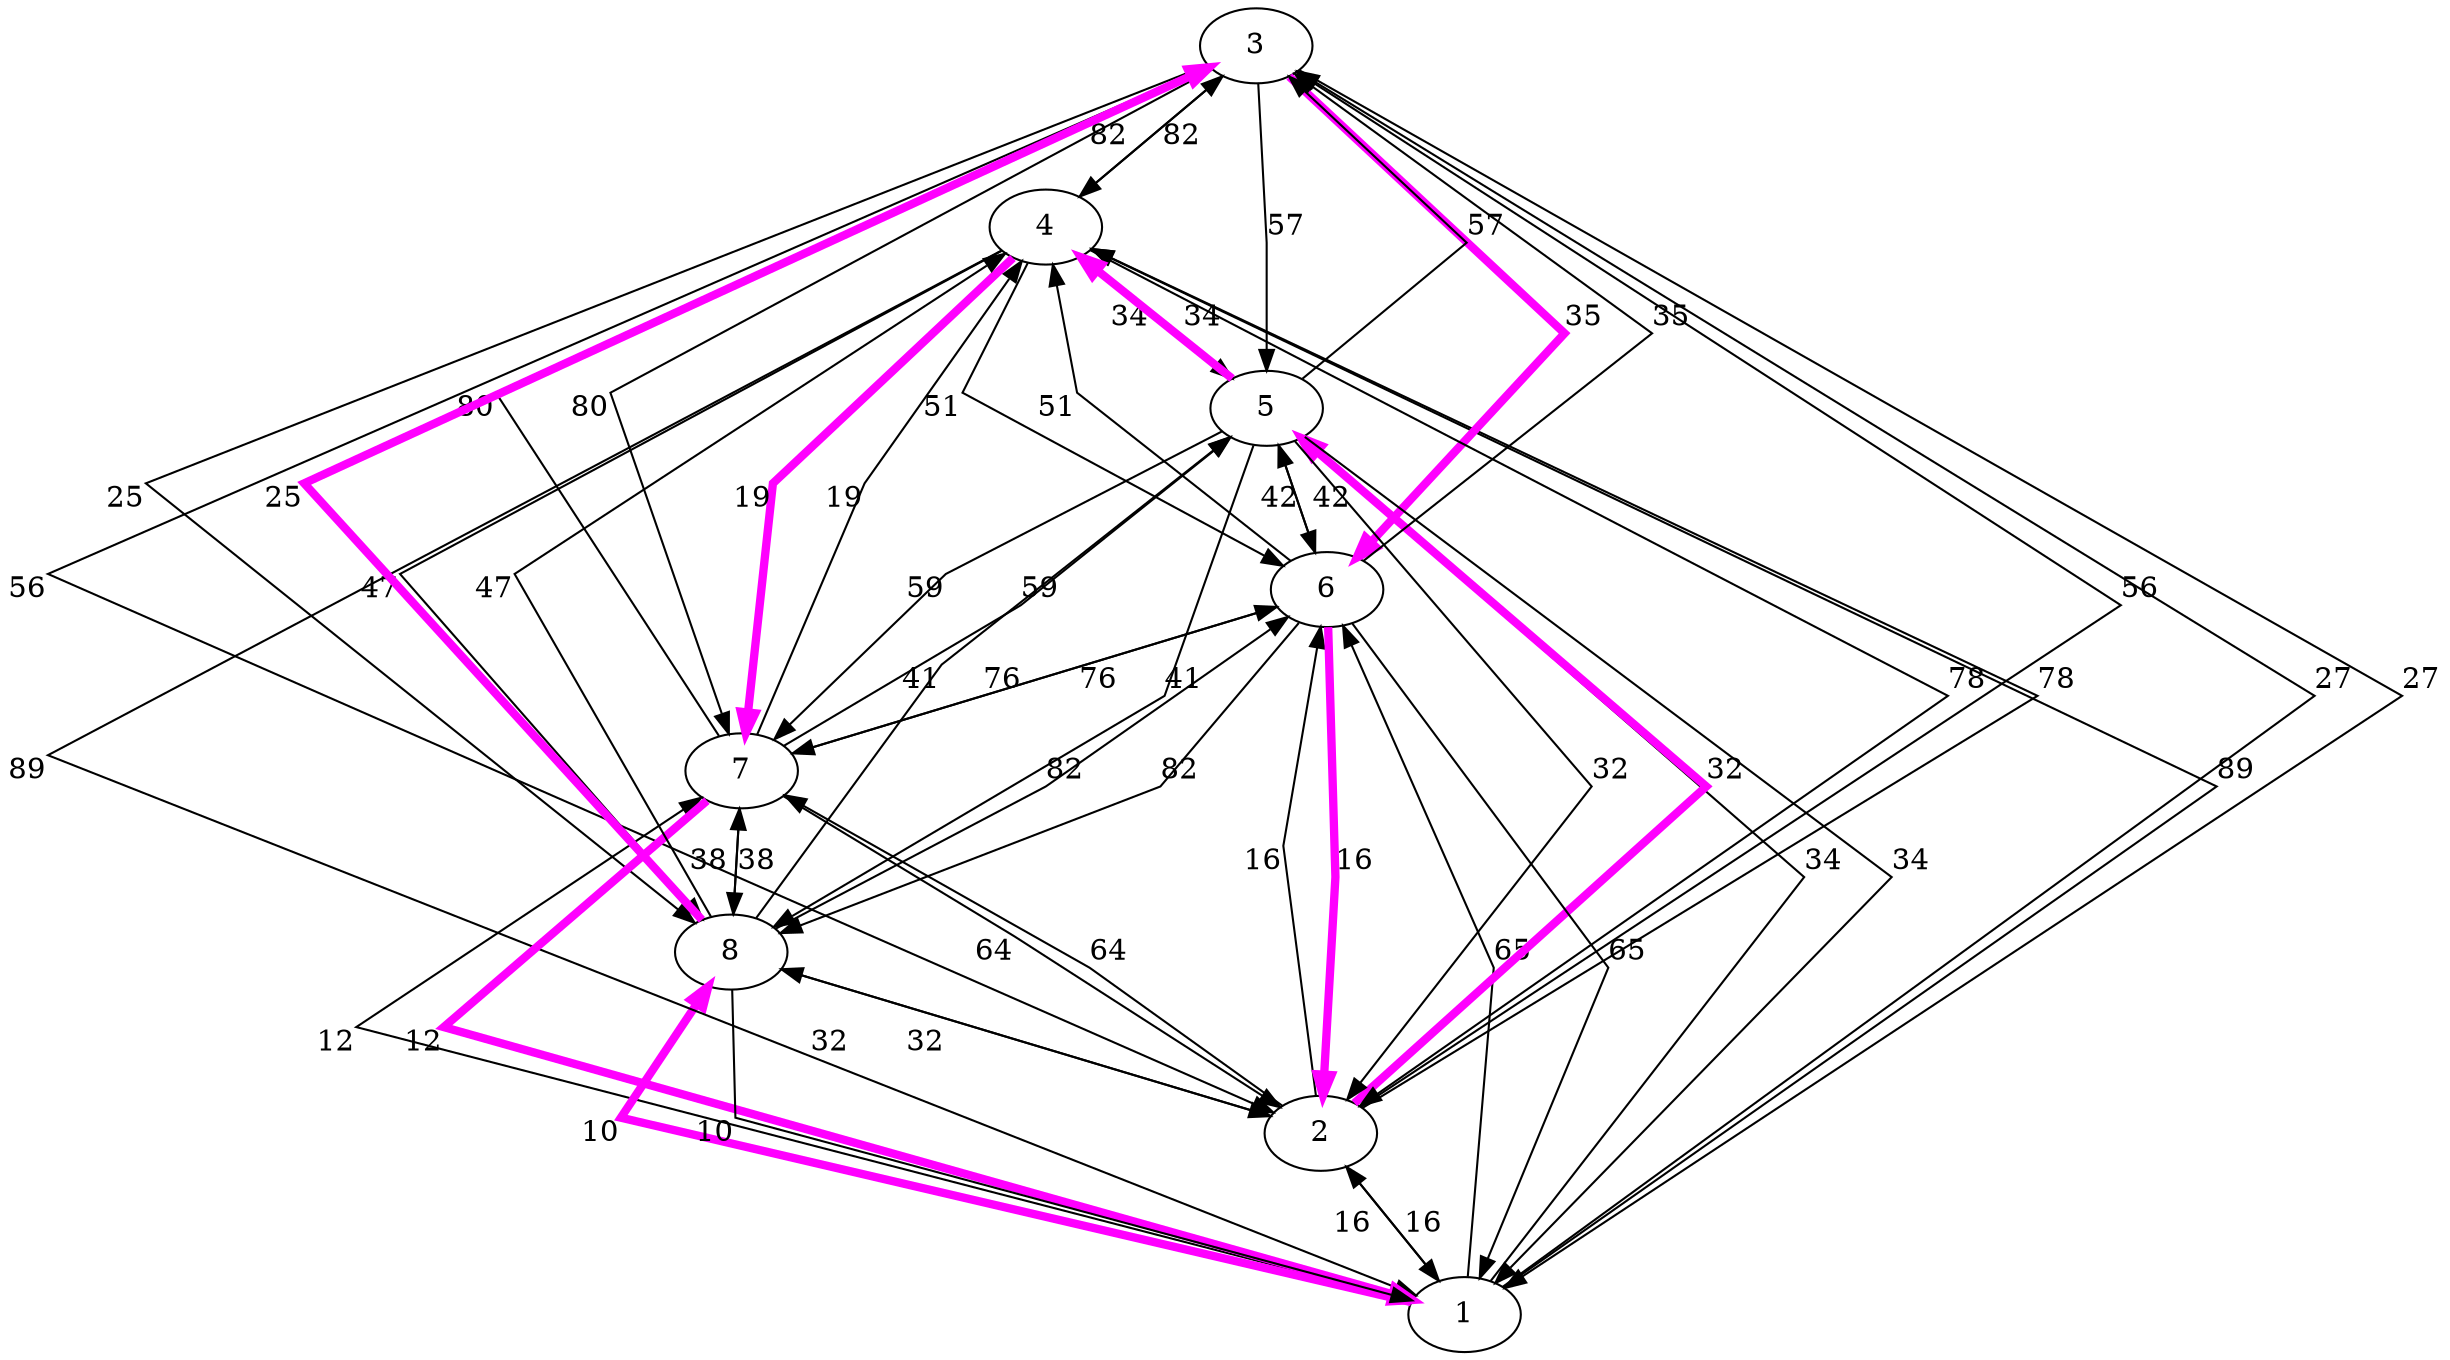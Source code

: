 digraph {
  rankdir = "BT"
  splines = "line"
  1 -> 2[label="16"];
  1 -> 3[label="27"];
  1 -> 4[label="89"];
  1 -> 5[label="34"];
  1 -> 6[label="65"];
  1 -> 7[label="12"];
  1 -> 8[label="10" , color=magenta, penwidth=4.0];
  2 -> 1[label="16"];
  2 -> 3[label="56"];
  2 -> 4[label="78"];
  2 -> 5[label="32" , color=magenta, penwidth=4.0];
  2 -> 6[label="16"];
  2 -> 7[label="64"];
  2 -> 8[label="32"];
  3 -> 1[label="27"];
  3 -> 2[label="56"];
  3 -> 4[label="82"];
  3 -> 5[label="57"];
  3 -> 6[label="35" , color=magenta, penwidth=4.0];
  3 -> 7[label="80"];
  3 -> 8[label="25"];
  4 -> 1[label="89"];
  4 -> 2[label="78"];
  4 -> 3[label="82"];
  4 -> 5[label="34"];
  4 -> 6[label="51"];
  4 -> 7[label="19" , color=magenta, penwidth=4.0];
  4 -> 8[label="47"];
  5 -> 1[label="34"];
  5 -> 2[label="32"];
  5 -> 3[label="57"];
  5 -> 4[label="34" , color=magenta, penwidth=4.0];
  5 -> 6[label="42"];
  5 -> 7[label="59"];
  5 -> 8[label="41"];
  6 -> 1[label="65"];
  6 -> 2[label="16" , color=magenta, penwidth=4.0];
  6 -> 3[label="35"];
  6 -> 4[label="51"];
  6 -> 5[label="42"];
  6 -> 7[label="76"];
  6 -> 8[label="82"];
  7 -> 1[label="12" , color=magenta, penwidth=4.0];
  7 -> 2[label="64"];
  7 -> 3[label="80"];
  7 -> 4[label="19"];
  7 -> 5[label="59"];
  7 -> 6[label="76"];
  7 -> 8[label="38"];
  8 -> 1[label="10"];
  8 -> 2[label="32"];
  8 -> 3[label="25" , color=magenta, penwidth=4.0];
  8 -> 4[label="47"];
  8 -> 5[label="41"];
  8 -> 6[label="82"];
  8 -> 7[label="38"];
}